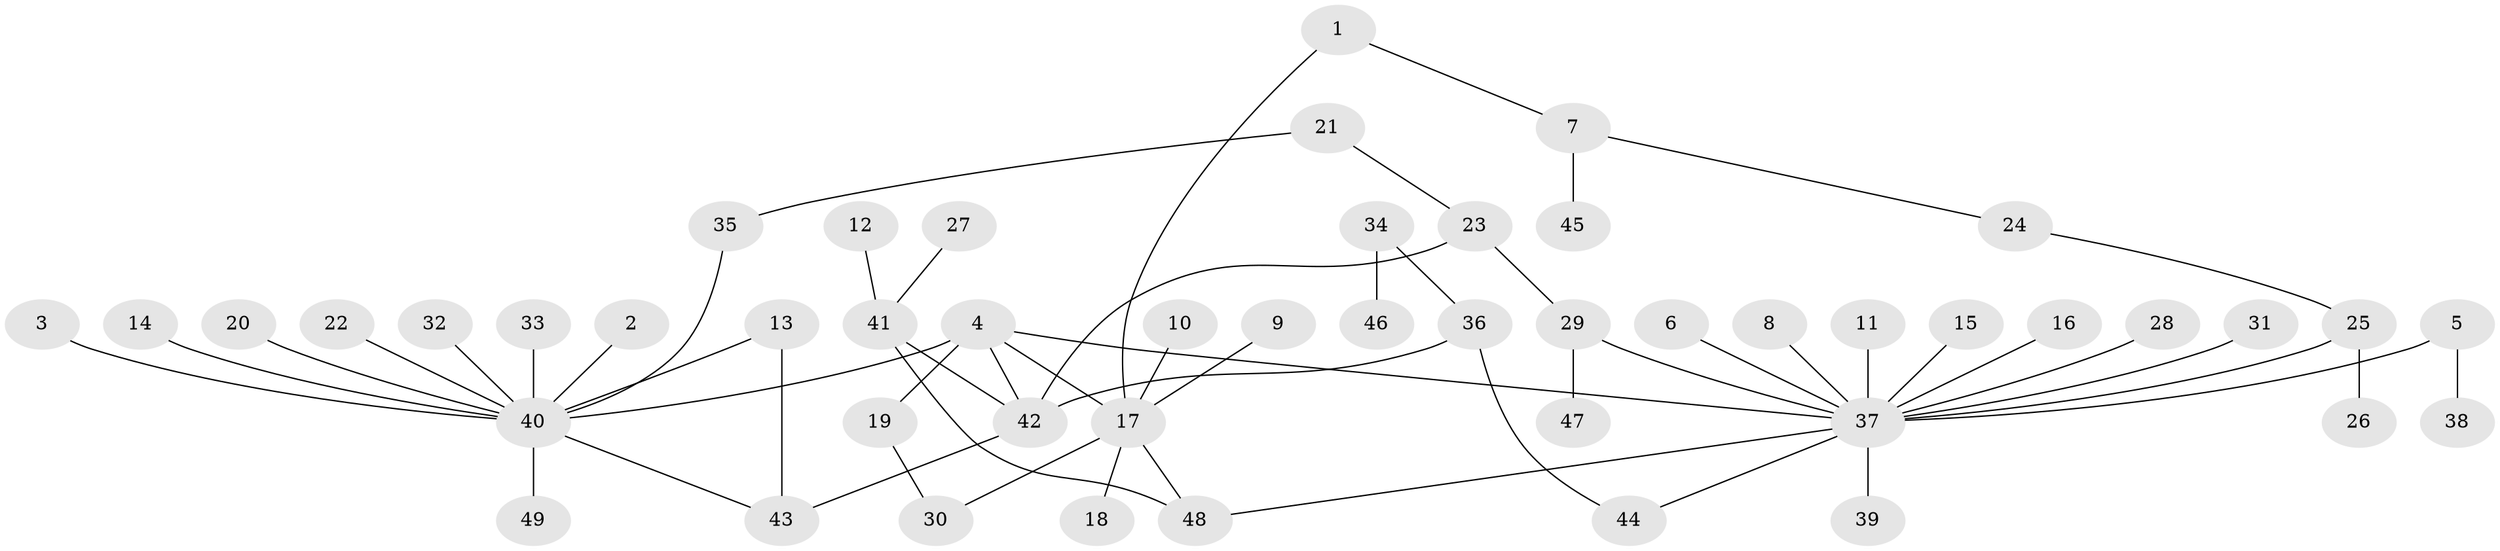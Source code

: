 // original degree distribution, {7: 0.010309278350515464, 6: 0.020618556701030927, 9: 0.010309278350515464, 2: 0.17525773195876287, 4: 0.061855670103092786, 5: 0.020618556701030927, 3: 0.10309278350515463, 14: 0.010309278350515464, 1: 0.5773195876288659, 18: 0.010309278350515464}
// Generated by graph-tools (version 1.1) at 2025/01/03/09/25 03:01:40]
// undirected, 49 vertices, 57 edges
graph export_dot {
graph [start="1"]
  node [color=gray90,style=filled];
  1;
  2;
  3;
  4;
  5;
  6;
  7;
  8;
  9;
  10;
  11;
  12;
  13;
  14;
  15;
  16;
  17;
  18;
  19;
  20;
  21;
  22;
  23;
  24;
  25;
  26;
  27;
  28;
  29;
  30;
  31;
  32;
  33;
  34;
  35;
  36;
  37;
  38;
  39;
  40;
  41;
  42;
  43;
  44;
  45;
  46;
  47;
  48;
  49;
  1 -- 7 [weight=1.0];
  1 -- 17 [weight=1.0];
  2 -- 40 [weight=1.0];
  3 -- 40 [weight=1.0];
  4 -- 17 [weight=1.0];
  4 -- 19 [weight=1.0];
  4 -- 37 [weight=1.0];
  4 -- 40 [weight=1.0];
  4 -- 42 [weight=1.0];
  5 -- 37 [weight=1.0];
  5 -- 38 [weight=1.0];
  6 -- 37 [weight=1.0];
  7 -- 24 [weight=1.0];
  7 -- 45 [weight=1.0];
  8 -- 37 [weight=1.0];
  9 -- 17 [weight=1.0];
  10 -- 17 [weight=1.0];
  11 -- 37 [weight=1.0];
  12 -- 41 [weight=1.0];
  13 -- 40 [weight=1.0];
  13 -- 43 [weight=1.0];
  14 -- 40 [weight=1.0];
  15 -- 37 [weight=1.0];
  16 -- 37 [weight=1.0];
  17 -- 18 [weight=1.0];
  17 -- 30 [weight=1.0];
  17 -- 48 [weight=1.0];
  19 -- 30 [weight=1.0];
  20 -- 40 [weight=1.0];
  21 -- 23 [weight=1.0];
  21 -- 35 [weight=1.0];
  22 -- 40 [weight=1.0];
  23 -- 29 [weight=1.0];
  23 -- 42 [weight=1.0];
  24 -- 25 [weight=1.0];
  25 -- 26 [weight=1.0];
  25 -- 37 [weight=1.0];
  27 -- 41 [weight=1.0];
  28 -- 37 [weight=1.0];
  29 -- 37 [weight=1.0];
  29 -- 47 [weight=1.0];
  31 -- 37 [weight=1.0];
  32 -- 40 [weight=1.0];
  33 -- 40 [weight=1.0];
  34 -- 36 [weight=1.0];
  34 -- 46 [weight=1.0];
  35 -- 40 [weight=1.0];
  36 -- 42 [weight=1.0];
  36 -- 44 [weight=1.0];
  37 -- 39 [weight=1.0];
  37 -- 44 [weight=1.0];
  37 -- 48 [weight=1.0];
  40 -- 43 [weight=1.0];
  40 -- 49 [weight=1.0];
  41 -- 42 [weight=1.0];
  41 -- 48 [weight=1.0];
  42 -- 43 [weight=1.0];
}
